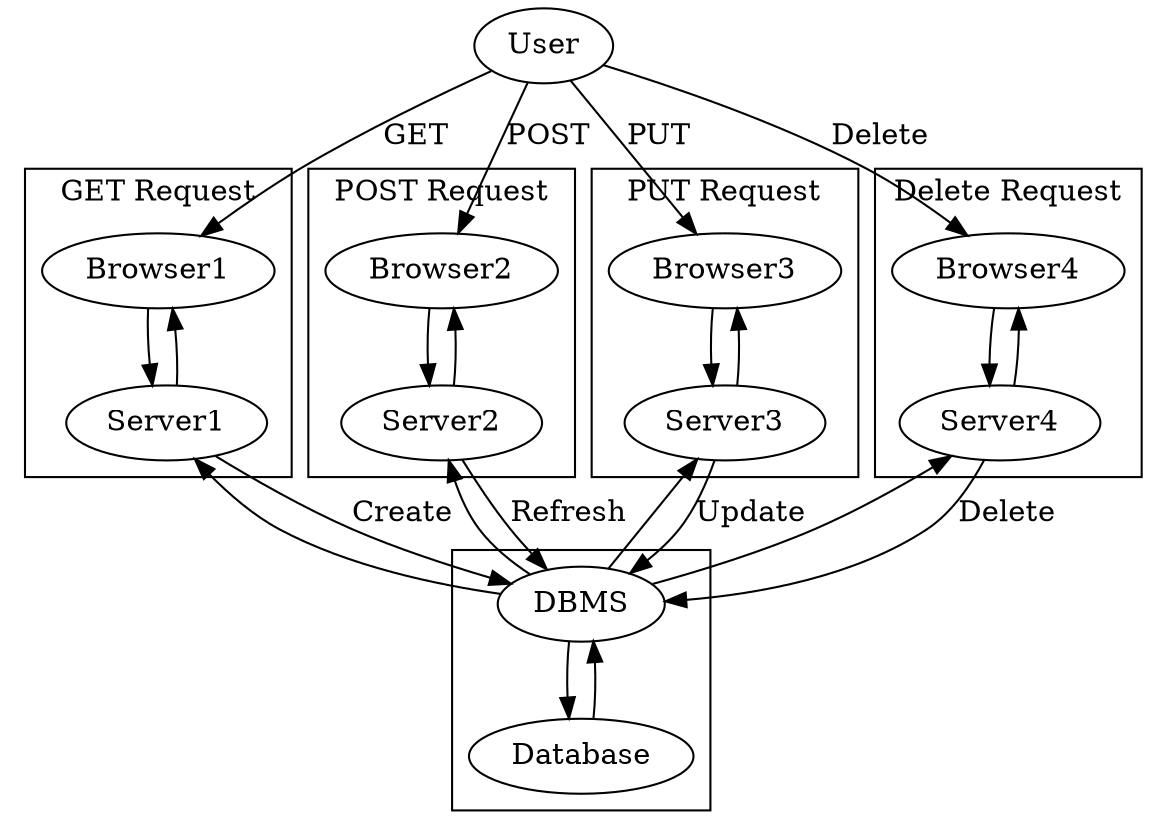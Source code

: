 digraph G{
  User->Browser1 [label="GET"];
  User->Browser2 [label="POST"];
  User->Browser3 [label="PUT"];
  User->Browser4 [label="Delete"];
  subgraph cluster0{
    DBMS->Database;
    Database->DBMS;
  }
  subgraph cluster1{
    label="GET Request";
    Browser1->Server1 ;
    Server1->DBMS [label="Create"];
    DBMS->Server1 [label=""];
    Server1->Browser1;
  }
  subgraph cluster2{
    label="POST Request";
    Browser2->Server2 ;
    Server2->DBMS [label="Refresh"];
    DBMS->Server2 [label=""];
    Server2->Browser2;
  } 
  subgraph cluster3{
    label="PUT Request";
    Browser3->Server3 ;
    Server3->DBMS [label="Update"];
    DBMS->Server3 [label=""];
    Server3->Browser3;
  }
  subgraph cluster4{
    Browser4->Server4 ;
    Server4->DBMS [label="Delete"];
    DBMS->Server4 [label=""];
    Server4->Browser4;
    label="Delete Request";
  } 

}

